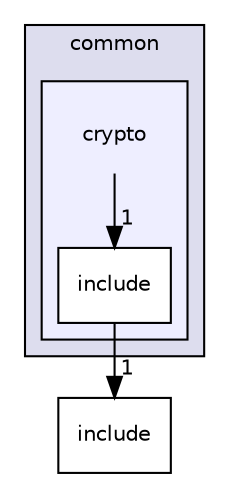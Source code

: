 digraph "crypto" {
  compound=true
  node [ fontsize="10", fontname="Helvetica"];
  edge [ labelfontsize="10", labelfontname="Helvetica"];
  subgraph clusterdir_a4dd272aad19606621d5cdd3bcc68a0e {
    graph [ bgcolor="#ddddee", pencolor="black", label="common" fontname="Helvetica", fontsize="10", URL="dir_a4dd272aad19606621d5cdd3bcc68a0e.html"]
  subgraph clusterdir_56391ec4d69eaa199d2926799b649a45 {
    graph [ bgcolor="#eeeeff", pencolor="black", label="" URL="dir_56391ec4d69eaa199d2926799b649a45.html"];
    dir_56391ec4d69eaa199d2926799b649a45 [shape=plaintext label="crypto"];
    dir_13c07de507618ecd5bff90871d72b2cd [shape=box label="include" color="black" fillcolor="white" style="filled" URL="dir_13c07de507618ecd5bff90871d72b2cd.html"];
  }
  }
  dir_d44c64559bbebec7f509842c48db8b23 [shape=box label="include" URL="dir_d44c64559bbebec7f509842c48db8b23.html"];
  dir_13c07de507618ecd5bff90871d72b2cd->dir_d44c64559bbebec7f509842c48db8b23 [headlabel="1", labeldistance=1.5 headhref="dir_000016_000017.html"];
  dir_56391ec4d69eaa199d2926799b649a45->dir_13c07de507618ecd5bff90871d72b2cd [headlabel="1", labeldistance=1.5 headhref="dir_000009_000016.html"];
}
